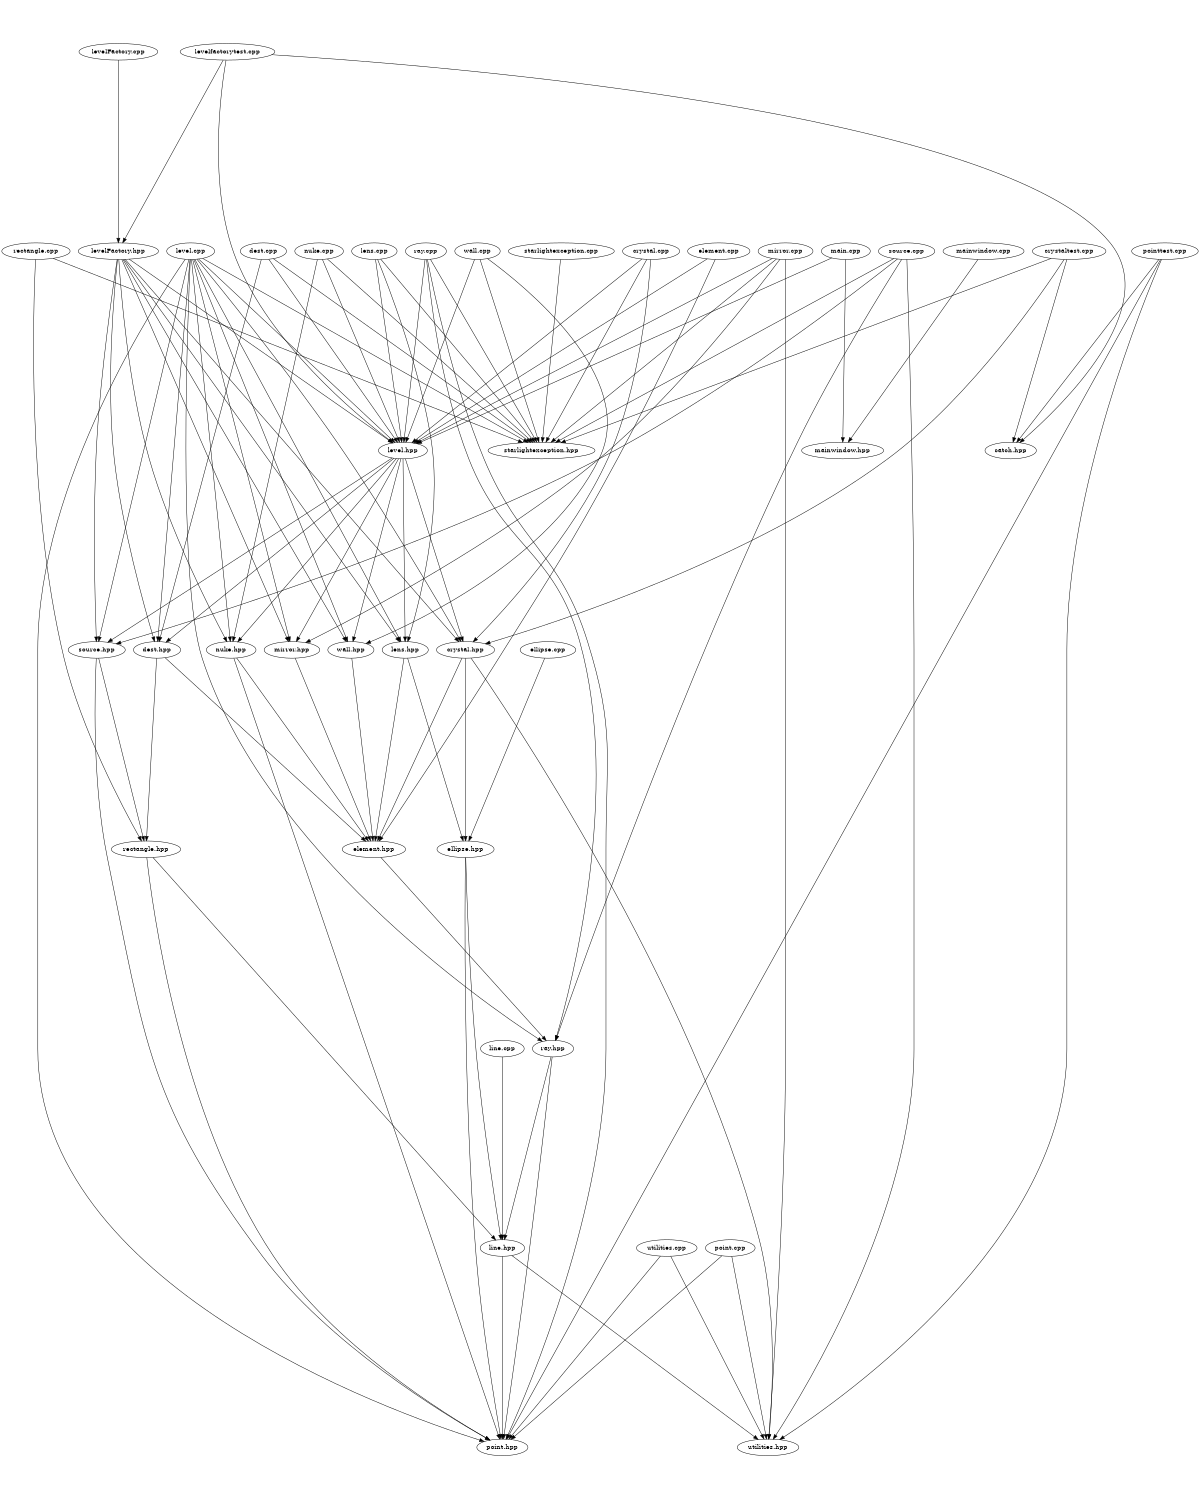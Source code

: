 digraph "source tree" {
    overlap=scale;
    size="8,10";
    ratio="fill";
    fontsize="16";
    fontname="Helvetica";
	clusterrank="local";
	"source.cpp" -> "utilities.hpp"
	"dest.cpp" -> "starlightexception.hpp"
	"pointtest.cpp" -> "catch.hpp"
	"nuke.cpp" -> "nuke.hpp"
	"source.cpp" -> "source.hpp"
	"levelfactorytest.cpp" -> "levelFactory.hpp"
	"levelFactory.cpp" -> "levelFactory.hpp"
	"source.cpp" -> "starlightexception.hpp"
	"level.cpp" -> "ray.hpp"
	"pointtest.cpp" -> "point.hpp"
	"dest.hpp" -> "rectangle.hpp"
	"line.hpp" -> "utilities.hpp"
	"utilities.cpp" -> "utilities.hpp"
	"mirror.cpp" -> "level.hpp"
	"level.cpp" -> "nuke.hpp"
	"main.cpp" -> "level.hpp"
	"ray.cpp" -> "ray.hpp"
	"crystal.hpp" -> "element.hpp"
	"mirror.cpp" -> "mirror.hpp"
	"lens.cpp" -> "lens.hpp"
	"nuke.cpp" -> "level.hpp"
	"level.cpp" -> "crystal.hpp"
	"main.cpp" -> "mainwindow.hpp"
	"rectangle.hpp" -> "line.hpp"
	"crystal.hpp" -> "utilities.hpp"
	"level.hpp" -> "source.hpp"
	"level.hpp" -> "wall.hpp"
	"dest.hpp" -> "element.hpp"
	"crystal.cpp" -> "level.hpp"
	"lens.cpp" -> "level.hpp"
	"levelFactory.hpp" -> "source.hpp"
	"ellipse.hpp" -> "point.hpp"
	"level.cpp" -> "lens.hpp"
	"level.cpp" -> "level.hpp"
	"nuke.cpp" -> "starlightexception.hpp"
	"line.cpp" -> "line.hpp"
	"wall.hpp" -> "element.hpp"
	"rectangle.hpp" -> "point.hpp"
	"levelFactory.hpp" -> "lens.hpp"
	"level.cpp" -> "starlightexception.hpp"
	"source.hpp" -> "point.hpp"
	"starlightexception.cpp" -> "starlightexception.hpp"
	"level.hpp" -> "nuke.hpp"
	"level.cpp" -> "point.hpp"
	"ellipse.hpp" -> "line.hpp"
	"dest.cpp" -> "dest.hpp"
	"levelFactory.hpp" -> "nuke.hpp"
	"lens.hpp" -> "ellipse.hpp"
	"level.hpp" -> "dest.hpp"
	"levelFactory.hpp" -> "mirror.hpp"
	"level.cpp" -> "source.hpp"
	"level.cpp" -> "mirror.hpp"
	"levelFactory.hpp" -> "dest.hpp"
	"element.hpp" -> "ray.hpp"
	"level.cpp" -> "wall.hpp"
	"crystal.hpp" -> "ellipse.hpp"
	"rectangle.cpp" -> "rectangle.hpp"
	"line.hpp" -> "point.hpp"
	"lens.cpp" -> "starlightexception.hpp"
	"wall.cpp" -> "wall.hpp"
	"levelFactory.hpp" -> "wall.hpp"
	"nuke.hpp" -> "element.hpp"
	"level.hpp" -> "lens.hpp"
	"crystal.cpp" -> "starlightexception.hpp"
	"utilities.cpp" -> "point.hpp"
	"crystaltest.cpp" -> "catch.hpp"
	"nuke.hpp" -> "point.hpp"
	"mirror.cpp" -> "starlightexception.hpp"
	"lens.hpp" -> "element.hpp"
	"ellipse.cpp" -> "ellipse.hpp"
	"levelFactory.hpp" -> "crystal.hpp"
	"levelfactorytest.cpp" -> "level.hpp"
	"ray.cpp" -> "point.hpp"
	"element.cpp" -> "element.hpp"
	"element.cpp" -> "level.hpp"
	"pointtest.cpp" -> "utilities.hpp"
	"level.cpp" -> "dest.hpp"
	"ray.hpp" -> "line.hpp"
	"wall.cpp" -> "starlightexception.hpp"
	"wall.cpp" -> "level.hpp"
	"source.cpp" -> "ray.hpp"
	"ray.cpp" -> "level.hpp"
	"mainwindow.cpp" -> "mainwindow.hpp"
	"crystal.cpp" -> "crystal.hpp"
	"dest.cpp" -> "level.hpp"
	"crystaltest.cpp" -> "starlightexception.hpp"
	"mirror.cpp" -> "utilities.hpp"
	"rectangle.cpp" -> "starlightexception.hpp"
	"ray.cpp" -> "starlightexception.hpp"
	"point.cpp" -> "point.hpp"
	"levelfactorytest.cpp" -> "catch.hpp"
	"crystaltest.cpp" -> "crystal.hpp"
	"ray.hpp" -> "point.hpp"
	"point.cpp" -> "utilities.hpp"
	"level.hpp" -> "mirror.hpp"
	"level.hpp" -> "crystal.hpp"
	"levelFactory.hpp" -> "level.hpp"
	"mirror.hpp" -> "element.hpp"
	"source.hpp" -> "rectangle.hpp"
}
